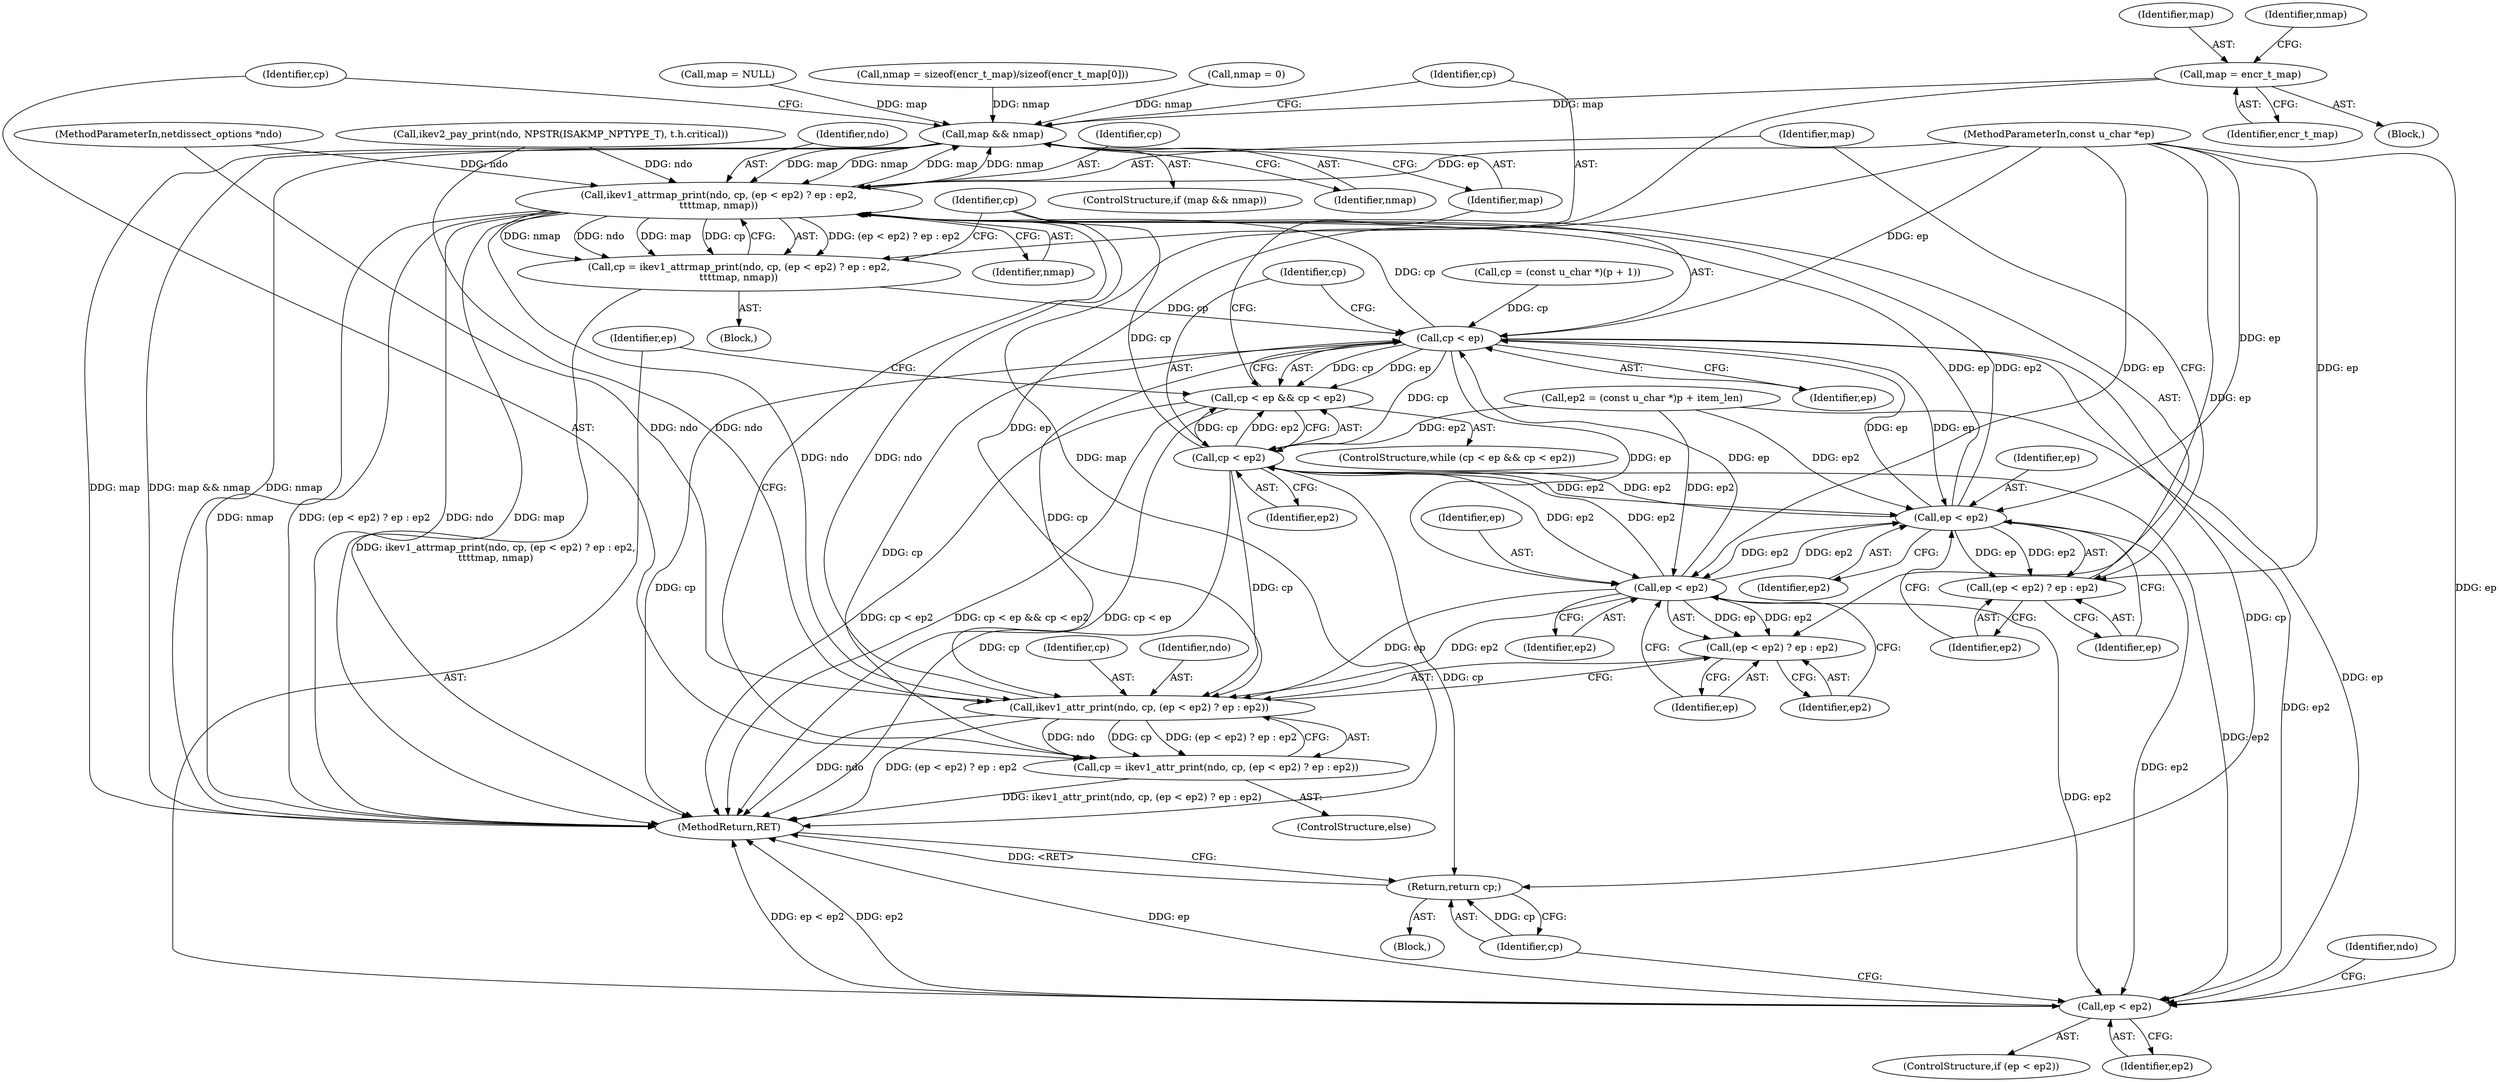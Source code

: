 digraph "0_tcpdump_e0a5a02b0fc1900a69d6c37ed0aab36fb8494e6d_3@pointer" {
"1000161" [label="(Call,map = encr_t_map)"];
"1000264" [label="(Call,map && nmap)"];
"1000270" [label="(Call,ikev1_attrmap_print(ndo, cp, (ep < ep2) ? ep : ep2,\n\t\t\t\tmap, nmap))"];
"1000268" [label="(Call,cp = ikev1_attrmap_print(ndo, cp, (ep < ep2) ? ep : ep2,\n\t\t\t\tmap, nmap))"];
"1000256" [label="(Call,cp < ep)"];
"1000255" [label="(Call,cp < ep && cp < ep2)"];
"1000259" [label="(Call,cp < ep2)"];
"1000274" [label="(Call,ep < ep2)"];
"1000273" [label="(Call,(ep < ep2) ? ep : ep2)"];
"1000288" [label="(Call,ep < ep2)"];
"1000284" [label="(Call,ikev1_attr_print(ndo, cp, (ep < ep2) ? ep : ep2))"];
"1000282" [label="(Call,cp = ikev1_attr_print(ndo, cp, (ep < ep2) ? ep : ep2))"];
"1000287" [label="(Call,(ep < ep2) ? ep : ep2)"];
"1000294" [label="(Call,ep < ep2)"];
"1000301" [label="(Return,return cp;)"];
"1000281" [label="(ControlStructure,else)"];
"1000258" [label="(Identifier,ep)"];
"1000292" [label="(Identifier,ep2)"];
"1000273" [label="(Call,(ep < ep2) ? ep : ep2)"];
"1000282" [label="(Call,cp = ikev1_attr_print(ndo, cp, (ep < ep2) ? ep : ep2))"];
"1000254" [label="(ControlStructure,while (cp < ep && cp < ep2))"];
"1000263" [label="(ControlStructure,if (map && nmap))"];
"1000269" [label="(Identifier,cp)"];
"1000240" [label="(Call,cp = (const u_char *)(p + 1))"];
"1000301" [label="(Return,return cp;)"];
"1000144" [label="(Call,map = NULL)"];
"1000255" [label="(Call,cp < ep && cp < ep2)"];
"1000129" [label="(Call,ikev2_pay_print(ndo, NPSTR(ISAKMP_NPTYPE_T), t.h.critical))"];
"1000266" [label="(Identifier,nmap)"];
"1000286" [label="(Identifier,cp)"];
"1000291" [label="(Identifier,ep)"];
"1000285" [label="(Identifier,ndo)"];
"1000272" [label="(Identifier,cp)"];
"1000101" [label="(MethodParameterIn,netdissect_options *ndo)"];
"1000105" [label="(MethodParameterIn,const u_char *ep)"];
"1000261" [label="(Identifier,ep2)"];
"1000295" [label="(Identifier,ep)"];
"1000289" [label="(Identifier,ep)"];
"1000257" [label="(Identifier,cp)"];
"1000302" [label="(Identifier,cp)"];
"1000293" [label="(ControlStructure,if (ep < ep2))"];
"1000270" [label="(Call,ikev1_attrmap_print(ndo, cp, (ep < ep2) ? ep : ep2,\n\t\t\t\tmap, nmap))"];
"1000274" [label="(Call,ep < ep2)"];
"1000162" [label="(Identifier,map)"];
"1000299" [label="(Identifier,ndo)"];
"1000276" [label="(Identifier,ep2)"];
"1000283" [label="(Identifier,cp)"];
"1000287" [label="(Call,(ep < ep2) ? ep : ep2)"];
"1000271" [label="(Identifier,ndo)"];
"1000294" [label="(Call,ep < ep2)"];
"1000165" [label="(Identifier,nmap)"];
"1000264" [label="(Call,map && nmap)"];
"1000275" [label="(Identifier,ep)"];
"1000290" [label="(Identifier,ep2)"];
"1000278" [label="(Identifier,ep2)"];
"1000164" [label="(Call,nmap = sizeof(encr_t_map)/sizeof(encr_t_map[0]))"];
"1000256" [label="(Call,cp < ep)"];
"1000267" [label="(Block,)"];
"1000247" [label="(Call,ep2 = (const u_char *)p + item_len)"];
"1000161" [label="(Call,map = encr_t_map)"];
"1000163" [label="(Identifier,encr_t_map)"];
"1000259" [label="(Call,cp < ep2)"];
"1000106" [label="(Block,)"];
"1000288" [label="(Call,ep < ep2)"];
"1000279" [label="(Identifier,map)"];
"1000268" [label="(Call,cp = ikev1_attrmap_print(ndo, cp, (ep < ep2) ? ep : ep2,\n\t\t\t\tmap, nmap))"];
"1000280" [label="(Identifier,nmap)"];
"1000296" [label="(Identifier,ep2)"];
"1000265" [label="(Identifier,map)"];
"1000147" [label="(Call,nmap = 0)"];
"1000284" [label="(Call,ikev1_attr_print(ndo, cp, (ep < ep2) ? ep : ep2))"];
"1000313" [label="(MethodReturn,RET)"];
"1000260" [label="(Identifier,cp)"];
"1000154" [label="(Block,)"];
"1000277" [label="(Identifier,ep)"];
"1000161" -> "1000154"  [label="AST: "];
"1000161" -> "1000163"  [label="CFG: "];
"1000162" -> "1000161"  [label="AST: "];
"1000163" -> "1000161"  [label="AST: "];
"1000165" -> "1000161"  [label="CFG: "];
"1000161" -> "1000313"  [label="DDG: map"];
"1000161" -> "1000264"  [label="DDG: map"];
"1000264" -> "1000263"  [label="AST: "];
"1000264" -> "1000265"  [label="CFG: "];
"1000264" -> "1000266"  [label="CFG: "];
"1000265" -> "1000264"  [label="AST: "];
"1000266" -> "1000264"  [label="AST: "];
"1000269" -> "1000264"  [label="CFG: "];
"1000283" -> "1000264"  [label="CFG: "];
"1000264" -> "1000313"  [label="DDG: map"];
"1000264" -> "1000313"  [label="DDG: map && nmap"];
"1000264" -> "1000313"  [label="DDG: nmap"];
"1000144" -> "1000264"  [label="DDG: map"];
"1000270" -> "1000264"  [label="DDG: map"];
"1000270" -> "1000264"  [label="DDG: nmap"];
"1000147" -> "1000264"  [label="DDG: nmap"];
"1000164" -> "1000264"  [label="DDG: nmap"];
"1000264" -> "1000270"  [label="DDG: map"];
"1000264" -> "1000270"  [label="DDG: nmap"];
"1000270" -> "1000268"  [label="AST: "];
"1000270" -> "1000280"  [label="CFG: "];
"1000271" -> "1000270"  [label="AST: "];
"1000272" -> "1000270"  [label="AST: "];
"1000273" -> "1000270"  [label="AST: "];
"1000279" -> "1000270"  [label="AST: "];
"1000280" -> "1000270"  [label="AST: "];
"1000268" -> "1000270"  [label="CFG: "];
"1000270" -> "1000313"  [label="DDG: nmap"];
"1000270" -> "1000313"  [label="DDG: (ep < ep2) ? ep : ep2"];
"1000270" -> "1000313"  [label="DDG: ndo"];
"1000270" -> "1000313"  [label="DDG: map"];
"1000270" -> "1000268"  [label="DDG: (ep < ep2) ? ep : ep2"];
"1000270" -> "1000268"  [label="DDG: nmap"];
"1000270" -> "1000268"  [label="DDG: ndo"];
"1000270" -> "1000268"  [label="DDG: map"];
"1000270" -> "1000268"  [label="DDG: cp"];
"1000129" -> "1000270"  [label="DDG: ndo"];
"1000284" -> "1000270"  [label="DDG: ndo"];
"1000101" -> "1000270"  [label="DDG: ndo"];
"1000259" -> "1000270"  [label="DDG: cp"];
"1000256" -> "1000270"  [label="DDG: cp"];
"1000274" -> "1000270"  [label="DDG: ep"];
"1000274" -> "1000270"  [label="DDG: ep2"];
"1000105" -> "1000270"  [label="DDG: ep"];
"1000270" -> "1000284"  [label="DDG: ndo"];
"1000268" -> "1000267"  [label="AST: "];
"1000269" -> "1000268"  [label="AST: "];
"1000257" -> "1000268"  [label="CFG: "];
"1000268" -> "1000313"  [label="DDG: ikev1_attrmap_print(ndo, cp, (ep < ep2) ? ep : ep2,\n\t\t\t\tmap, nmap)"];
"1000268" -> "1000256"  [label="DDG: cp"];
"1000256" -> "1000255"  [label="AST: "];
"1000256" -> "1000258"  [label="CFG: "];
"1000257" -> "1000256"  [label="AST: "];
"1000258" -> "1000256"  [label="AST: "];
"1000260" -> "1000256"  [label="CFG: "];
"1000255" -> "1000256"  [label="CFG: "];
"1000256" -> "1000313"  [label="DDG: cp"];
"1000256" -> "1000255"  [label="DDG: cp"];
"1000256" -> "1000255"  [label="DDG: ep"];
"1000282" -> "1000256"  [label="DDG: cp"];
"1000240" -> "1000256"  [label="DDG: cp"];
"1000105" -> "1000256"  [label="DDG: ep"];
"1000288" -> "1000256"  [label="DDG: ep"];
"1000274" -> "1000256"  [label="DDG: ep"];
"1000256" -> "1000259"  [label="DDG: cp"];
"1000256" -> "1000274"  [label="DDG: ep"];
"1000256" -> "1000284"  [label="DDG: cp"];
"1000256" -> "1000288"  [label="DDG: ep"];
"1000256" -> "1000294"  [label="DDG: ep"];
"1000256" -> "1000301"  [label="DDG: cp"];
"1000255" -> "1000254"  [label="AST: "];
"1000255" -> "1000259"  [label="CFG: "];
"1000259" -> "1000255"  [label="AST: "];
"1000265" -> "1000255"  [label="CFG: "];
"1000295" -> "1000255"  [label="CFG: "];
"1000255" -> "1000313"  [label="DDG: cp < ep2"];
"1000255" -> "1000313"  [label="DDG: cp < ep && cp < ep2"];
"1000255" -> "1000313"  [label="DDG: cp < ep"];
"1000259" -> "1000255"  [label="DDG: cp"];
"1000259" -> "1000255"  [label="DDG: ep2"];
"1000259" -> "1000261"  [label="CFG: "];
"1000260" -> "1000259"  [label="AST: "];
"1000261" -> "1000259"  [label="AST: "];
"1000259" -> "1000313"  [label="DDG: cp"];
"1000247" -> "1000259"  [label="DDG: ep2"];
"1000288" -> "1000259"  [label="DDG: ep2"];
"1000274" -> "1000259"  [label="DDG: ep2"];
"1000259" -> "1000274"  [label="DDG: ep2"];
"1000259" -> "1000284"  [label="DDG: cp"];
"1000259" -> "1000288"  [label="DDG: ep2"];
"1000259" -> "1000294"  [label="DDG: ep2"];
"1000259" -> "1000301"  [label="DDG: cp"];
"1000274" -> "1000273"  [label="AST: "];
"1000274" -> "1000276"  [label="CFG: "];
"1000275" -> "1000274"  [label="AST: "];
"1000276" -> "1000274"  [label="AST: "];
"1000277" -> "1000274"  [label="CFG: "];
"1000278" -> "1000274"  [label="CFG: "];
"1000105" -> "1000274"  [label="DDG: ep"];
"1000247" -> "1000274"  [label="DDG: ep2"];
"1000288" -> "1000274"  [label="DDG: ep2"];
"1000274" -> "1000273"  [label="DDG: ep"];
"1000274" -> "1000273"  [label="DDG: ep2"];
"1000274" -> "1000288"  [label="DDG: ep2"];
"1000274" -> "1000294"  [label="DDG: ep2"];
"1000273" -> "1000277"  [label="CFG: "];
"1000273" -> "1000278"  [label="CFG: "];
"1000277" -> "1000273"  [label="AST: "];
"1000278" -> "1000273"  [label="AST: "];
"1000279" -> "1000273"  [label="CFG: "];
"1000105" -> "1000273"  [label="DDG: ep"];
"1000288" -> "1000287"  [label="AST: "];
"1000288" -> "1000290"  [label="CFG: "];
"1000289" -> "1000288"  [label="AST: "];
"1000290" -> "1000288"  [label="AST: "];
"1000291" -> "1000288"  [label="CFG: "];
"1000292" -> "1000288"  [label="CFG: "];
"1000288" -> "1000284"  [label="DDG: ep"];
"1000288" -> "1000284"  [label="DDG: ep2"];
"1000105" -> "1000288"  [label="DDG: ep"];
"1000247" -> "1000288"  [label="DDG: ep2"];
"1000288" -> "1000287"  [label="DDG: ep"];
"1000288" -> "1000287"  [label="DDG: ep2"];
"1000288" -> "1000294"  [label="DDG: ep2"];
"1000284" -> "1000282"  [label="AST: "];
"1000284" -> "1000287"  [label="CFG: "];
"1000285" -> "1000284"  [label="AST: "];
"1000286" -> "1000284"  [label="AST: "];
"1000287" -> "1000284"  [label="AST: "];
"1000282" -> "1000284"  [label="CFG: "];
"1000284" -> "1000313"  [label="DDG: ndo"];
"1000284" -> "1000313"  [label="DDG: (ep < ep2) ? ep : ep2"];
"1000284" -> "1000282"  [label="DDG: ndo"];
"1000284" -> "1000282"  [label="DDG: cp"];
"1000284" -> "1000282"  [label="DDG: (ep < ep2) ? ep : ep2"];
"1000129" -> "1000284"  [label="DDG: ndo"];
"1000101" -> "1000284"  [label="DDG: ndo"];
"1000105" -> "1000284"  [label="DDG: ep"];
"1000282" -> "1000281"  [label="AST: "];
"1000283" -> "1000282"  [label="AST: "];
"1000257" -> "1000282"  [label="CFG: "];
"1000282" -> "1000313"  [label="DDG: ikev1_attr_print(ndo, cp, (ep < ep2) ? ep : ep2)"];
"1000287" -> "1000291"  [label="CFG: "];
"1000287" -> "1000292"  [label="CFG: "];
"1000291" -> "1000287"  [label="AST: "];
"1000292" -> "1000287"  [label="AST: "];
"1000105" -> "1000287"  [label="DDG: ep"];
"1000294" -> "1000293"  [label="AST: "];
"1000294" -> "1000296"  [label="CFG: "];
"1000295" -> "1000294"  [label="AST: "];
"1000296" -> "1000294"  [label="AST: "];
"1000299" -> "1000294"  [label="CFG: "];
"1000302" -> "1000294"  [label="CFG: "];
"1000294" -> "1000313"  [label="DDG: ep < ep2"];
"1000294" -> "1000313"  [label="DDG: ep2"];
"1000294" -> "1000313"  [label="DDG: ep"];
"1000105" -> "1000294"  [label="DDG: ep"];
"1000247" -> "1000294"  [label="DDG: ep2"];
"1000301" -> "1000106"  [label="AST: "];
"1000301" -> "1000302"  [label="CFG: "];
"1000302" -> "1000301"  [label="AST: "];
"1000313" -> "1000301"  [label="CFG: "];
"1000301" -> "1000313"  [label="DDG: <RET>"];
"1000302" -> "1000301"  [label="DDG: cp"];
}
